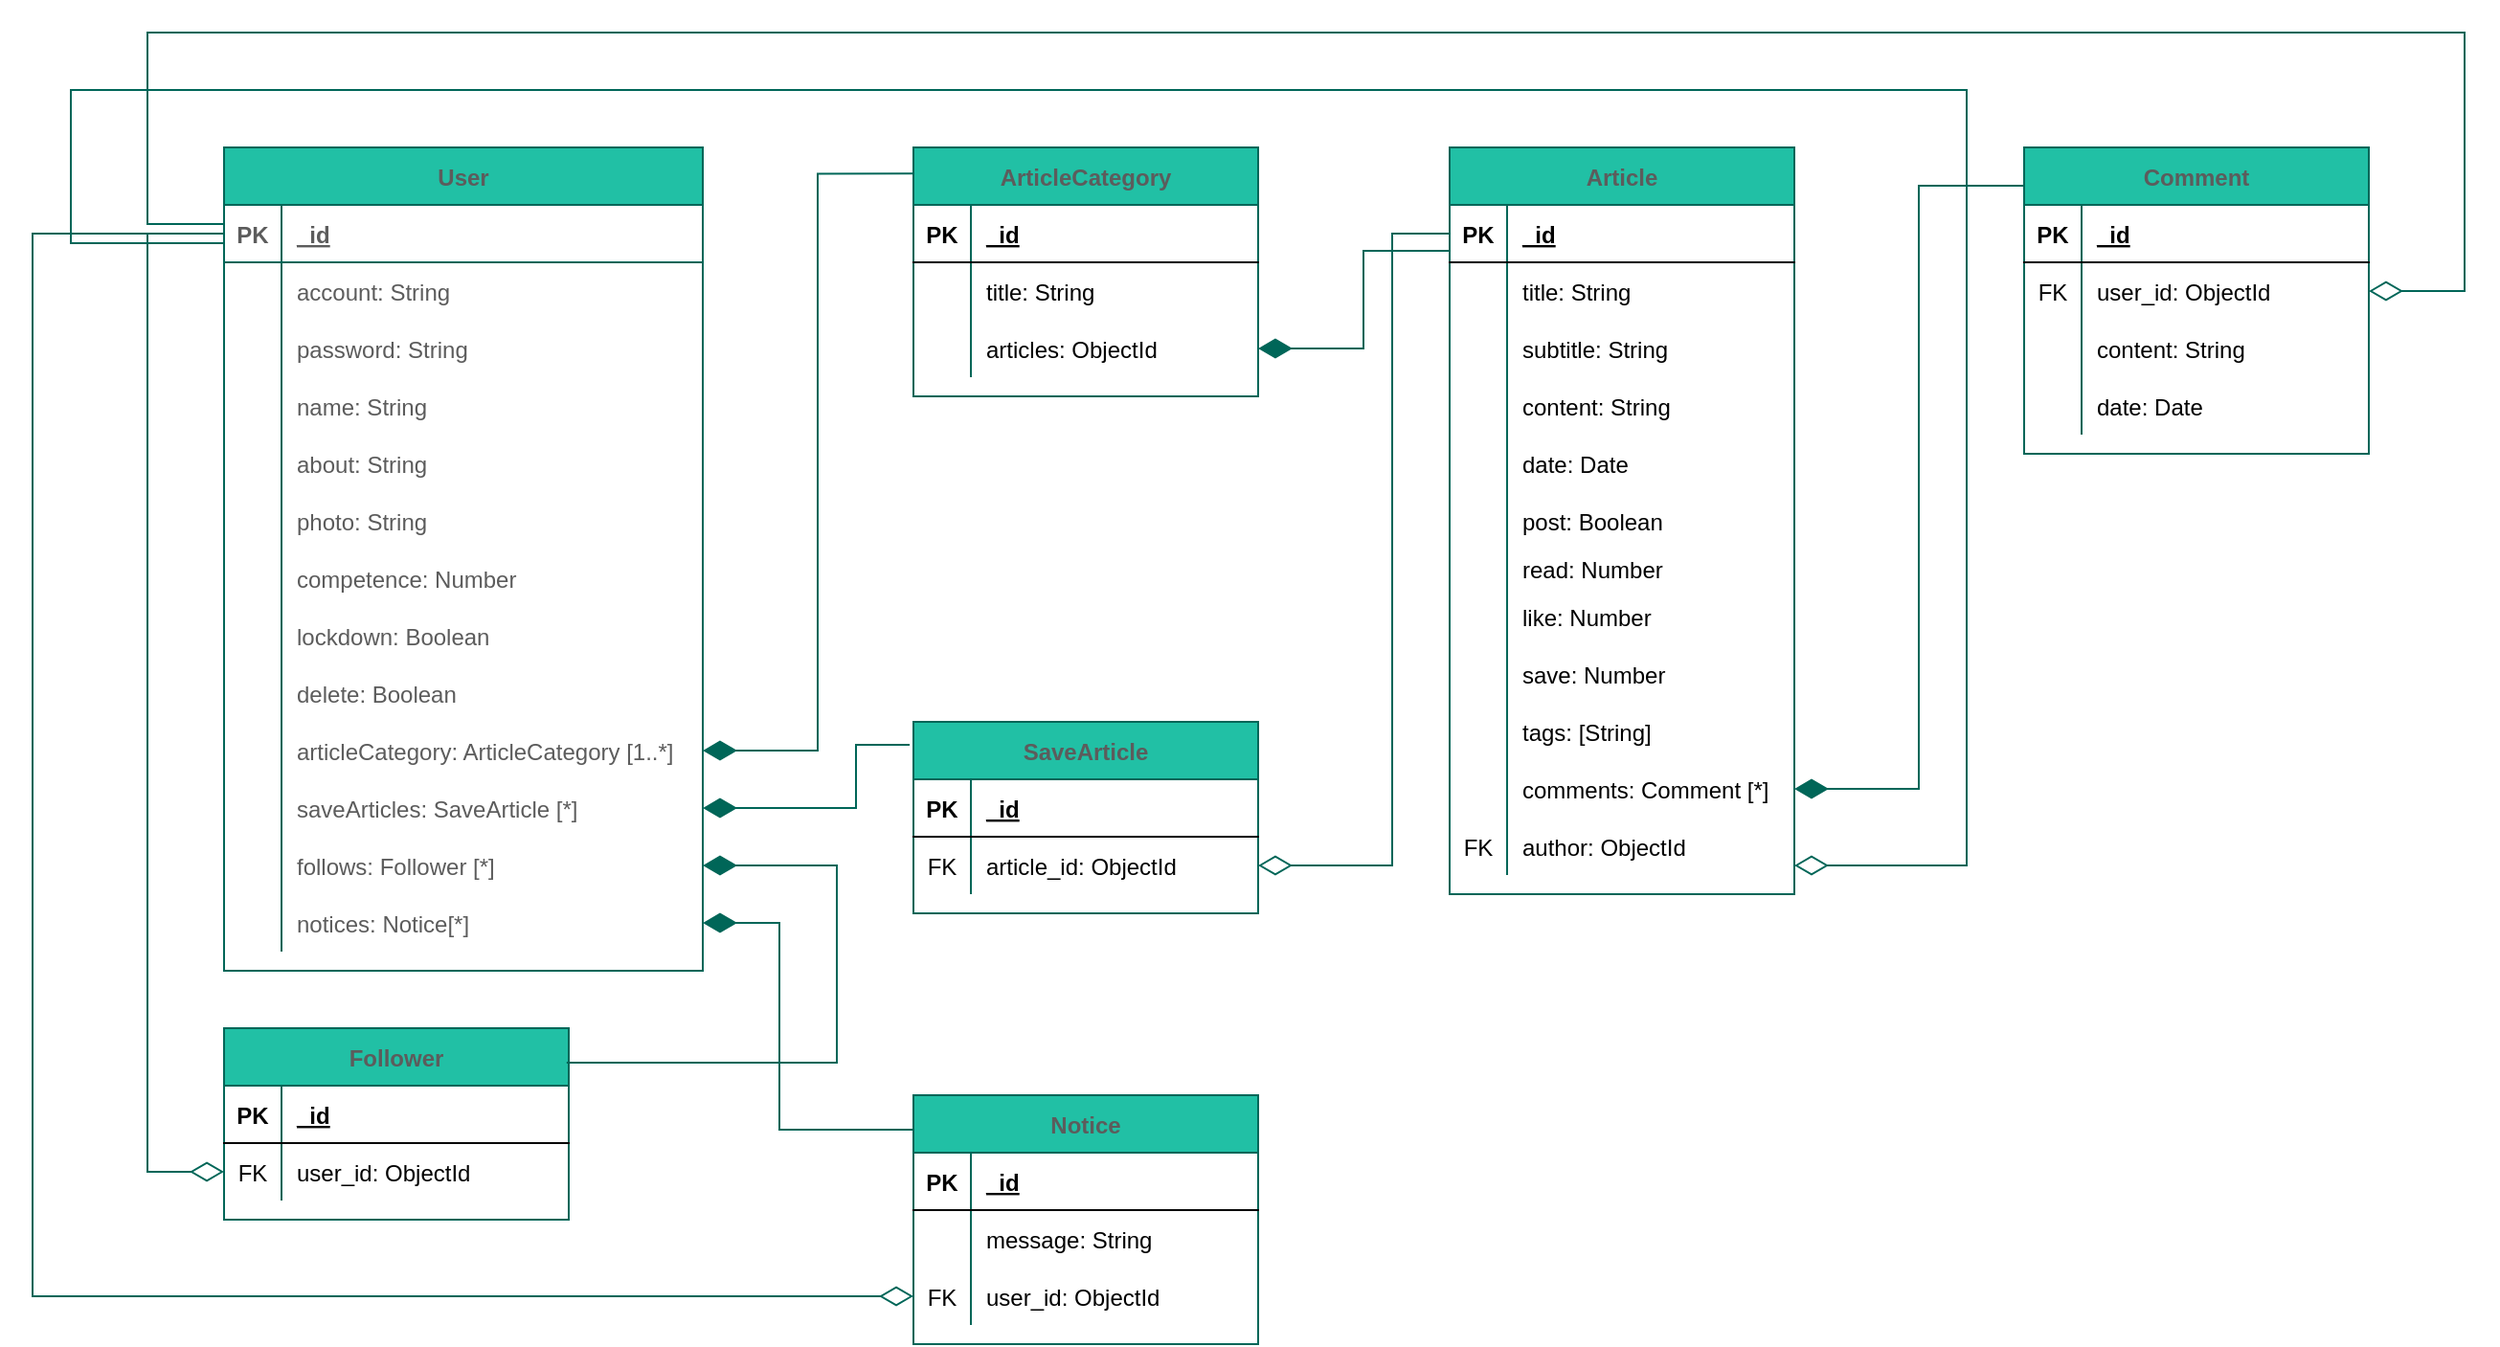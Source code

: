 <mxfile version="14.1.2" type="device"><diagram id="knw5ygxEv2jQROUeQJpQ" name="第1頁"><mxGraphModel dx="2249" dy="706" grid="1" gridSize="10" guides="1" tooltips="1" connect="1" arrows="1" fold="1" page="1" pageScale="1" pageWidth="827" pageHeight="1169" background="#ffffff" math="0" shadow="0"><root><mxCell id="0"/><mxCell id="1" parent="0"/><mxCell id="pYvd4broZuDzlJcSCpsc-1" value="User" style="shape=table;startSize=30;container=1;collapsible=1;childLayout=tableLayout;fixedRows=1;rowLines=0;fontStyle=1;align=center;resizeLast=1;fillColor=#21C0A5;strokeColor=#006658;fontColor=#5C5C5C;" vertex="1" parent="1"><mxGeometry x="-650" y="90" width="250" height="430" as="geometry"/></mxCell><mxCell id="pYvd4broZuDzlJcSCpsc-2" value="" style="shape=partialRectangle;collapsible=0;dropTarget=0;pointerEvents=0;fillColor=none;top=0;left=0;bottom=1;right=0;points=[[0,0.5],[1,0.5]];portConstraint=eastwest;strokeColor=#006658;fontColor=#5C5C5C;" vertex="1" parent="pYvd4broZuDzlJcSCpsc-1"><mxGeometry y="30" width="250" height="30" as="geometry"/></mxCell><mxCell id="pYvd4broZuDzlJcSCpsc-3" value="PK" style="shape=partialRectangle;connectable=0;fillColor=none;top=0;left=0;bottom=0;right=0;fontStyle=1;overflow=hidden;strokeColor=#006658;fontColor=#5C5C5C;" vertex="1" parent="pYvd4broZuDzlJcSCpsc-2"><mxGeometry width="30" height="30" as="geometry"/></mxCell><mxCell id="pYvd4broZuDzlJcSCpsc-4" value="_id" style="shape=partialRectangle;connectable=0;fillColor=none;top=0;left=0;bottom=0;right=0;align=left;spacingLeft=6;fontStyle=5;overflow=hidden;strokeColor=#006658;fontColor=#5C5C5C;" vertex="1" parent="pYvd4broZuDzlJcSCpsc-2"><mxGeometry x="30" width="220" height="30" as="geometry"/></mxCell><mxCell id="pYvd4broZuDzlJcSCpsc-5" value="" style="shape=partialRectangle;collapsible=0;dropTarget=0;pointerEvents=0;fillColor=none;top=0;left=0;bottom=0;right=0;points=[[0,0.5],[1,0.5]];portConstraint=eastwest;strokeColor=#006658;fontColor=#5C5C5C;" vertex="1" parent="pYvd4broZuDzlJcSCpsc-1"><mxGeometry y="60" width="250" height="30" as="geometry"/></mxCell><mxCell id="pYvd4broZuDzlJcSCpsc-6" value="" style="shape=partialRectangle;connectable=0;fillColor=none;top=0;left=0;bottom=0;right=0;editable=1;overflow=hidden;strokeColor=#006658;fontColor=#5C5C5C;" vertex="1" parent="pYvd4broZuDzlJcSCpsc-5"><mxGeometry width="30" height="30" as="geometry"/></mxCell><mxCell id="pYvd4broZuDzlJcSCpsc-7" value="account: String" style="shape=partialRectangle;connectable=0;fillColor=none;top=0;left=0;bottom=0;right=0;align=left;spacingLeft=6;overflow=hidden;strokeColor=#006658;fontColor=#5C5C5C;" vertex="1" parent="pYvd4broZuDzlJcSCpsc-5"><mxGeometry x="30" width="220" height="30" as="geometry"/></mxCell><mxCell id="pYvd4broZuDzlJcSCpsc-8" value="" style="shape=partialRectangle;collapsible=0;dropTarget=0;pointerEvents=0;fillColor=none;top=0;left=0;bottom=0;right=0;points=[[0,0.5],[1,0.5]];portConstraint=eastwest;strokeColor=#006658;fontColor=#5C5C5C;" vertex="1" parent="pYvd4broZuDzlJcSCpsc-1"><mxGeometry y="90" width="250" height="30" as="geometry"/></mxCell><mxCell id="pYvd4broZuDzlJcSCpsc-9" value="" style="shape=partialRectangle;connectable=0;fillColor=none;top=0;left=0;bottom=0;right=0;editable=1;overflow=hidden;strokeColor=#006658;fontColor=#5C5C5C;" vertex="1" parent="pYvd4broZuDzlJcSCpsc-8"><mxGeometry width="30" height="30" as="geometry"/></mxCell><mxCell id="pYvd4broZuDzlJcSCpsc-10" value="password: String" style="shape=partialRectangle;connectable=0;fillColor=none;top=0;left=0;bottom=0;right=0;align=left;spacingLeft=6;overflow=hidden;strokeColor=#006658;fontColor=#5C5C5C;" vertex="1" parent="pYvd4broZuDzlJcSCpsc-8"><mxGeometry x="30" width="220" height="30" as="geometry"/></mxCell><mxCell id="pYvd4broZuDzlJcSCpsc-11" value="" style="shape=partialRectangle;collapsible=0;dropTarget=0;pointerEvents=0;fillColor=none;top=0;left=0;bottom=0;right=0;points=[[0,0.5],[1,0.5]];portConstraint=eastwest;strokeColor=#006658;fontColor=#5C5C5C;" vertex="1" parent="pYvd4broZuDzlJcSCpsc-1"><mxGeometry y="120" width="250" height="30" as="geometry"/></mxCell><mxCell id="pYvd4broZuDzlJcSCpsc-12" value="" style="shape=partialRectangle;connectable=0;fillColor=none;top=0;left=0;bottom=0;right=0;editable=1;overflow=hidden;strokeColor=#006658;fontColor=#5C5C5C;" vertex="1" parent="pYvd4broZuDzlJcSCpsc-11"><mxGeometry width="30" height="30" as="geometry"/></mxCell><mxCell id="pYvd4broZuDzlJcSCpsc-13" value="name: String" style="shape=partialRectangle;connectable=0;fillColor=none;top=0;left=0;bottom=0;right=0;align=left;spacingLeft=6;overflow=hidden;strokeColor=#006658;fontColor=#5C5C5C;" vertex="1" parent="pYvd4broZuDzlJcSCpsc-11"><mxGeometry x="30" width="220" height="30" as="geometry"/></mxCell><mxCell id="pYvd4broZuDzlJcSCpsc-17" style="shape=partialRectangle;collapsible=0;dropTarget=0;pointerEvents=0;fillColor=none;top=0;left=0;bottom=0;right=0;points=[[0,0.5],[1,0.5]];portConstraint=eastwest;strokeColor=#006658;fontColor=#5C5C5C;" vertex="1" parent="pYvd4broZuDzlJcSCpsc-1"><mxGeometry y="150" width="250" height="30" as="geometry"/></mxCell><mxCell id="pYvd4broZuDzlJcSCpsc-18" style="shape=partialRectangle;connectable=0;fillColor=none;top=0;left=0;bottom=0;right=0;editable=1;overflow=hidden;strokeColor=#006658;fontColor=#5C5C5C;" vertex="1" parent="pYvd4broZuDzlJcSCpsc-17"><mxGeometry width="30" height="30" as="geometry"/></mxCell><mxCell id="pYvd4broZuDzlJcSCpsc-19" value="about: String" style="shape=partialRectangle;connectable=0;fillColor=none;top=0;left=0;bottom=0;right=0;align=left;spacingLeft=6;overflow=hidden;strokeColor=#006658;fontColor=#5C5C5C;" vertex="1" parent="pYvd4broZuDzlJcSCpsc-17"><mxGeometry x="30" width="220" height="30" as="geometry"/></mxCell><mxCell id="pYvd4broZuDzlJcSCpsc-14" style="shape=partialRectangle;collapsible=0;dropTarget=0;pointerEvents=0;fillColor=none;top=0;left=0;bottom=0;right=0;points=[[0,0.5],[1,0.5]];portConstraint=eastwest;strokeColor=#006658;fontColor=#5C5C5C;" vertex="1" parent="pYvd4broZuDzlJcSCpsc-1"><mxGeometry y="180" width="250" height="30" as="geometry"/></mxCell><mxCell id="pYvd4broZuDzlJcSCpsc-15" style="shape=partialRectangle;connectable=0;fillColor=none;top=0;left=0;bottom=0;right=0;editable=1;overflow=hidden;strokeColor=#006658;fontColor=#5C5C5C;" vertex="1" parent="pYvd4broZuDzlJcSCpsc-14"><mxGeometry width="30" height="30" as="geometry"/></mxCell><mxCell id="pYvd4broZuDzlJcSCpsc-16" value="photo: String" style="shape=partialRectangle;connectable=0;fillColor=none;top=0;left=0;bottom=0;right=0;align=left;spacingLeft=6;overflow=hidden;strokeColor=#006658;fontColor=#5C5C5C;" vertex="1" parent="pYvd4broZuDzlJcSCpsc-14"><mxGeometry x="30" width="220" height="30" as="geometry"/></mxCell><mxCell id="pYvd4broZuDzlJcSCpsc-86" style="shape=partialRectangle;collapsible=0;dropTarget=0;pointerEvents=0;fillColor=none;top=0;left=0;bottom=0;right=0;points=[[0,0.5],[1,0.5]];portConstraint=eastwest;strokeColor=#006658;fontColor=#5C5C5C;" vertex="1" parent="pYvd4broZuDzlJcSCpsc-1"><mxGeometry y="210" width="250" height="30" as="geometry"/></mxCell><mxCell id="pYvd4broZuDzlJcSCpsc-87" style="shape=partialRectangle;connectable=0;fillColor=none;top=0;left=0;bottom=0;right=0;editable=1;overflow=hidden;strokeColor=#006658;fontColor=#5C5C5C;" vertex="1" parent="pYvd4broZuDzlJcSCpsc-86"><mxGeometry width="30" height="30" as="geometry"/></mxCell><mxCell id="pYvd4broZuDzlJcSCpsc-88" value="competence: Number" style="shape=partialRectangle;connectable=0;fillColor=none;top=0;left=0;bottom=0;right=0;align=left;spacingLeft=6;overflow=hidden;strokeColor=#006658;fontColor=#5C5C5C;" vertex="1" parent="pYvd4broZuDzlJcSCpsc-86"><mxGeometry x="30" width="220" height="30" as="geometry"/></mxCell><mxCell id="pYvd4broZuDzlJcSCpsc-83" style="shape=partialRectangle;collapsible=0;dropTarget=0;pointerEvents=0;fillColor=none;top=0;left=0;bottom=0;right=0;points=[[0,0.5],[1,0.5]];portConstraint=eastwest;strokeColor=#006658;fontColor=#5C5C5C;" vertex="1" parent="pYvd4broZuDzlJcSCpsc-1"><mxGeometry y="240" width="250" height="30" as="geometry"/></mxCell><mxCell id="pYvd4broZuDzlJcSCpsc-84" style="shape=partialRectangle;connectable=0;fillColor=none;top=0;left=0;bottom=0;right=0;editable=1;overflow=hidden;strokeColor=#006658;fontColor=#5C5C5C;" vertex="1" parent="pYvd4broZuDzlJcSCpsc-83"><mxGeometry width="30" height="30" as="geometry"/></mxCell><mxCell id="pYvd4broZuDzlJcSCpsc-85" value="lockdown: Boolean" style="shape=partialRectangle;connectable=0;fillColor=none;top=0;left=0;bottom=0;right=0;align=left;spacingLeft=6;overflow=hidden;strokeColor=#006658;fontColor=#5C5C5C;" vertex="1" parent="pYvd4broZuDzlJcSCpsc-83"><mxGeometry x="30" width="220" height="30" as="geometry"/></mxCell><mxCell id="pYvd4broZuDzlJcSCpsc-89" style="shape=partialRectangle;collapsible=0;dropTarget=0;pointerEvents=0;fillColor=none;top=0;left=0;bottom=0;right=0;points=[[0,0.5],[1,0.5]];portConstraint=eastwest;strokeColor=#006658;fontColor=#5C5C5C;" vertex="1" parent="pYvd4broZuDzlJcSCpsc-1"><mxGeometry y="270" width="250" height="30" as="geometry"/></mxCell><mxCell id="pYvd4broZuDzlJcSCpsc-90" style="shape=partialRectangle;connectable=0;fillColor=none;top=0;left=0;bottom=0;right=0;editable=1;overflow=hidden;strokeColor=#006658;fontColor=#5C5C5C;" vertex="1" parent="pYvd4broZuDzlJcSCpsc-89"><mxGeometry width="30" height="30" as="geometry"/></mxCell><mxCell id="pYvd4broZuDzlJcSCpsc-91" value="delete: Boolean" style="shape=partialRectangle;connectable=0;fillColor=none;top=0;left=0;bottom=0;right=0;align=left;spacingLeft=6;overflow=hidden;strokeColor=#006658;fontColor=#5C5C5C;" vertex="1" parent="pYvd4broZuDzlJcSCpsc-89"><mxGeometry x="30" width="220" height="30" as="geometry"/></mxCell><mxCell id="pYvd4broZuDzlJcSCpsc-92" style="shape=partialRectangle;collapsible=0;dropTarget=0;pointerEvents=0;fillColor=none;top=0;left=0;bottom=0;right=0;points=[[0,0.5],[1,0.5]];portConstraint=eastwest;strokeColor=#006658;fontColor=#5C5C5C;" vertex="1" parent="pYvd4broZuDzlJcSCpsc-1"><mxGeometry y="300" width="250" height="30" as="geometry"/></mxCell><mxCell id="pYvd4broZuDzlJcSCpsc-93" style="shape=partialRectangle;connectable=0;fillColor=none;top=0;left=0;bottom=0;right=0;editable=1;overflow=hidden;strokeColor=#006658;fontColor=#5C5C5C;" vertex="1" parent="pYvd4broZuDzlJcSCpsc-92"><mxGeometry width="30" height="30" as="geometry"/></mxCell><mxCell id="pYvd4broZuDzlJcSCpsc-94" value="articleCategory: ArticleCategory [1..*]" style="shape=partialRectangle;connectable=0;fillColor=none;top=0;left=0;bottom=0;right=0;align=left;spacingLeft=6;overflow=hidden;strokeColor=#006658;fontColor=#5C5C5C;" vertex="1" parent="pYvd4broZuDzlJcSCpsc-92"><mxGeometry x="30" width="220" height="30" as="geometry"/></mxCell><mxCell id="pYvd4broZuDzlJcSCpsc-115" style="shape=partialRectangle;collapsible=0;dropTarget=0;pointerEvents=0;fillColor=none;top=0;left=0;bottom=0;right=0;points=[[0,0.5],[1,0.5]];portConstraint=eastwest;strokeColor=#006658;fontColor=#5C5C5C;" vertex="1" parent="pYvd4broZuDzlJcSCpsc-1"><mxGeometry y="330" width="250" height="30" as="geometry"/></mxCell><mxCell id="pYvd4broZuDzlJcSCpsc-116" style="shape=partialRectangle;connectable=0;fillColor=none;top=0;left=0;bottom=0;right=0;editable=1;overflow=hidden;strokeColor=#006658;fontColor=#5C5C5C;" vertex="1" parent="pYvd4broZuDzlJcSCpsc-115"><mxGeometry width="30" height="30" as="geometry"/></mxCell><mxCell id="pYvd4broZuDzlJcSCpsc-117" value="saveArticles: SaveArticle [*] " style="shape=partialRectangle;connectable=0;fillColor=none;top=0;left=0;bottom=0;right=0;align=left;spacingLeft=6;overflow=hidden;strokeColor=#006658;fontColor=#5C5C5C;" vertex="1" parent="pYvd4broZuDzlJcSCpsc-115"><mxGeometry x="30" width="220" height="30" as="geometry"/></mxCell><mxCell id="pYvd4broZuDzlJcSCpsc-131" style="shape=partialRectangle;collapsible=0;dropTarget=0;pointerEvents=0;fillColor=none;top=0;left=0;bottom=0;right=0;points=[[0,0.5],[1,0.5]];portConstraint=eastwest;strokeColor=#006658;fontColor=#5C5C5C;" vertex="1" parent="pYvd4broZuDzlJcSCpsc-1"><mxGeometry y="360" width="250" height="30" as="geometry"/></mxCell><mxCell id="pYvd4broZuDzlJcSCpsc-132" style="shape=partialRectangle;connectable=0;fillColor=none;top=0;left=0;bottom=0;right=0;editable=1;overflow=hidden;strokeColor=#006658;fontColor=#5C5C5C;" vertex="1" parent="pYvd4broZuDzlJcSCpsc-131"><mxGeometry width="30" height="30" as="geometry"/></mxCell><mxCell id="pYvd4broZuDzlJcSCpsc-133" value="follows: Follower [*]" style="shape=partialRectangle;connectable=0;fillColor=none;top=0;left=0;bottom=0;right=0;align=left;spacingLeft=6;overflow=hidden;strokeColor=#006658;fontColor=#5C5C5C;" vertex="1" parent="pYvd4broZuDzlJcSCpsc-131"><mxGeometry x="30" width="220" height="30" as="geometry"/></mxCell><mxCell id="pYvd4broZuDzlJcSCpsc-173" style="shape=partialRectangle;collapsible=0;dropTarget=0;pointerEvents=0;fillColor=none;top=0;left=0;bottom=0;right=0;points=[[0,0.5],[1,0.5]];portConstraint=eastwest;strokeColor=#006658;fontColor=#5C5C5C;" vertex="1" parent="pYvd4broZuDzlJcSCpsc-1"><mxGeometry y="390" width="250" height="30" as="geometry"/></mxCell><mxCell id="pYvd4broZuDzlJcSCpsc-174" style="shape=partialRectangle;connectable=0;fillColor=none;top=0;left=0;bottom=0;right=0;editable=1;overflow=hidden;strokeColor=#006658;fontColor=#5C5C5C;" vertex="1" parent="pYvd4broZuDzlJcSCpsc-173"><mxGeometry width="30" height="30" as="geometry"/></mxCell><mxCell id="pYvd4broZuDzlJcSCpsc-175" value="notices: Notice[*]" style="shape=partialRectangle;connectable=0;fillColor=none;top=0;left=0;bottom=0;right=0;align=left;spacingLeft=6;overflow=hidden;strokeColor=#006658;fontColor=#5C5C5C;" vertex="1" parent="pYvd4broZuDzlJcSCpsc-173"><mxGeometry x="30" width="220" height="30" as="geometry"/></mxCell><mxCell id="pYvd4broZuDzlJcSCpsc-20" value="Article" style="shape=table;startSize=30;container=1;collapsible=1;childLayout=tableLayout;fixedRows=1;rowLines=0;fontStyle=1;align=center;resizeLast=1;rounded=0;sketch=0;strokeColor=#006658;fillColor=#21C0A5;fontColor=#5C5C5C;" vertex="1" parent="1"><mxGeometry x="-10" y="90" width="180" height="390" as="geometry"/></mxCell><mxCell id="pYvd4broZuDzlJcSCpsc-21" value="" style="shape=partialRectangle;collapsible=0;dropTarget=0;pointerEvents=0;fillColor=none;top=0;left=0;bottom=1;right=0;points=[[0,0.5],[1,0.5]];portConstraint=eastwest;" vertex="1" parent="pYvd4broZuDzlJcSCpsc-20"><mxGeometry y="30" width="180" height="30" as="geometry"/></mxCell><mxCell id="pYvd4broZuDzlJcSCpsc-22" value="PK" style="shape=partialRectangle;connectable=0;fillColor=none;top=0;left=0;bottom=0;right=0;fontStyle=1;overflow=hidden;" vertex="1" parent="pYvd4broZuDzlJcSCpsc-21"><mxGeometry width="30" height="30" as="geometry"/></mxCell><mxCell id="pYvd4broZuDzlJcSCpsc-23" value="_id" style="shape=partialRectangle;connectable=0;fillColor=none;top=0;left=0;bottom=0;right=0;align=left;spacingLeft=6;fontStyle=5;overflow=hidden;" vertex="1" parent="pYvd4broZuDzlJcSCpsc-21"><mxGeometry x="30" width="150" height="30" as="geometry"/></mxCell><mxCell id="pYvd4broZuDzlJcSCpsc-24" value="" style="shape=partialRectangle;collapsible=0;dropTarget=0;pointerEvents=0;fillColor=none;top=0;left=0;bottom=0;right=0;points=[[0,0.5],[1,0.5]];portConstraint=eastwest;" vertex="1" parent="pYvd4broZuDzlJcSCpsc-20"><mxGeometry y="60" width="180" height="30" as="geometry"/></mxCell><mxCell id="pYvd4broZuDzlJcSCpsc-25" value="" style="shape=partialRectangle;connectable=0;fillColor=none;top=0;left=0;bottom=0;right=0;editable=1;overflow=hidden;" vertex="1" parent="pYvd4broZuDzlJcSCpsc-24"><mxGeometry width="30" height="30" as="geometry"/></mxCell><mxCell id="pYvd4broZuDzlJcSCpsc-26" value="title: String" style="shape=partialRectangle;connectable=0;fillColor=none;top=0;left=0;bottom=0;right=0;align=left;spacingLeft=6;overflow=hidden;" vertex="1" parent="pYvd4broZuDzlJcSCpsc-24"><mxGeometry x="30" width="150" height="30" as="geometry"/></mxCell><mxCell id="pYvd4broZuDzlJcSCpsc-27" value="" style="shape=partialRectangle;collapsible=0;dropTarget=0;pointerEvents=0;fillColor=none;top=0;left=0;bottom=0;right=0;points=[[0,0.5],[1,0.5]];portConstraint=eastwest;" vertex="1" parent="pYvd4broZuDzlJcSCpsc-20"><mxGeometry y="90" width="180" height="30" as="geometry"/></mxCell><mxCell id="pYvd4broZuDzlJcSCpsc-28" value="" style="shape=partialRectangle;connectable=0;fillColor=none;top=0;left=0;bottom=0;right=0;editable=1;overflow=hidden;" vertex="1" parent="pYvd4broZuDzlJcSCpsc-27"><mxGeometry width="30" height="30" as="geometry"/></mxCell><mxCell id="pYvd4broZuDzlJcSCpsc-29" value="subtitle: String" style="shape=partialRectangle;connectable=0;fillColor=none;top=0;left=0;bottom=0;right=0;align=left;spacingLeft=6;overflow=hidden;" vertex="1" parent="pYvd4broZuDzlJcSCpsc-27"><mxGeometry x="30" width="150" height="30" as="geometry"/></mxCell><mxCell id="pYvd4broZuDzlJcSCpsc-45" style="shape=partialRectangle;collapsible=0;dropTarget=0;pointerEvents=0;fillColor=none;top=0;left=0;bottom=0;right=0;points=[[0,0.5],[1,0.5]];portConstraint=eastwest;" vertex="1" parent="pYvd4broZuDzlJcSCpsc-20"><mxGeometry y="120" width="180" height="30" as="geometry"/></mxCell><mxCell id="pYvd4broZuDzlJcSCpsc-46" style="shape=partialRectangle;connectable=0;fillColor=none;top=0;left=0;bottom=0;right=0;editable=1;overflow=hidden;" vertex="1" parent="pYvd4broZuDzlJcSCpsc-45"><mxGeometry width="30" height="30" as="geometry"/></mxCell><mxCell id="pYvd4broZuDzlJcSCpsc-47" value="content: String" style="shape=partialRectangle;connectable=0;fillColor=none;top=0;left=0;bottom=0;right=0;align=left;spacingLeft=6;overflow=hidden;" vertex="1" parent="pYvd4broZuDzlJcSCpsc-45"><mxGeometry x="30" width="150" height="30" as="geometry"/></mxCell><mxCell id="pYvd4broZuDzlJcSCpsc-30" value="" style="shape=partialRectangle;collapsible=0;dropTarget=0;pointerEvents=0;fillColor=none;top=0;left=0;bottom=0;right=0;points=[[0,0.5],[1,0.5]];portConstraint=eastwest;" vertex="1" parent="pYvd4broZuDzlJcSCpsc-20"><mxGeometry y="150" width="180" height="30" as="geometry"/></mxCell><mxCell id="pYvd4broZuDzlJcSCpsc-31" value="" style="shape=partialRectangle;connectable=0;fillColor=none;top=0;left=0;bottom=0;right=0;editable=1;overflow=hidden;" vertex="1" parent="pYvd4broZuDzlJcSCpsc-30"><mxGeometry width="30" height="30" as="geometry"/></mxCell><mxCell id="pYvd4broZuDzlJcSCpsc-32" value="date: Date" style="shape=partialRectangle;connectable=0;fillColor=none;top=0;left=0;bottom=0;right=0;align=left;spacingLeft=6;overflow=hidden;" vertex="1" parent="pYvd4broZuDzlJcSCpsc-30"><mxGeometry x="30" width="150" height="30" as="geometry"/></mxCell><mxCell id="pYvd4broZuDzlJcSCpsc-62" style="shape=partialRectangle;collapsible=0;dropTarget=0;pointerEvents=0;fillColor=none;top=0;left=0;bottom=0;right=0;points=[[0,0.5],[1,0.5]];portConstraint=eastwest;" vertex="1" parent="pYvd4broZuDzlJcSCpsc-20"><mxGeometry y="180" width="180" height="30" as="geometry"/></mxCell><mxCell id="pYvd4broZuDzlJcSCpsc-63" style="shape=partialRectangle;connectable=0;fillColor=none;top=0;left=0;bottom=0;right=0;editable=1;overflow=hidden;" vertex="1" parent="pYvd4broZuDzlJcSCpsc-62"><mxGeometry width="30" height="30" as="geometry"/></mxCell><mxCell id="pYvd4broZuDzlJcSCpsc-64" value="post: Boolean" style="shape=partialRectangle;connectable=0;fillColor=none;top=0;left=0;bottom=0;right=0;align=left;spacingLeft=6;overflow=hidden;" vertex="1" parent="pYvd4broZuDzlJcSCpsc-62"><mxGeometry x="30" width="150" height="30" as="geometry"/></mxCell><mxCell id="pYvd4broZuDzlJcSCpsc-167" style="shape=partialRectangle;collapsible=0;dropTarget=0;pointerEvents=0;fillColor=none;top=0;left=0;bottom=0;right=0;points=[[0,0.5],[1,0.5]];portConstraint=eastwest;" vertex="1" parent="pYvd4broZuDzlJcSCpsc-20"><mxGeometry y="210" width="180" height="20" as="geometry"/></mxCell><mxCell id="pYvd4broZuDzlJcSCpsc-168" style="shape=partialRectangle;connectable=0;fillColor=none;top=0;left=0;bottom=0;right=0;editable=1;overflow=hidden;" vertex="1" parent="pYvd4broZuDzlJcSCpsc-167"><mxGeometry width="30" height="20" as="geometry"/></mxCell><mxCell id="pYvd4broZuDzlJcSCpsc-169" value="read: Number" style="shape=partialRectangle;connectable=0;fillColor=none;top=0;left=0;bottom=0;right=0;align=left;spacingLeft=6;overflow=hidden;" vertex="1" parent="pYvd4broZuDzlJcSCpsc-167"><mxGeometry x="30" width="150" height="20" as="geometry"/></mxCell><mxCell id="pYvd4broZuDzlJcSCpsc-36" style="shape=partialRectangle;collapsible=0;dropTarget=0;pointerEvents=0;fillColor=none;top=0;left=0;bottom=0;right=0;points=[[0,0.5],[1,0.5]];portConstraint=eastwest;" vertex="1" parent="pYvd4broZuDzlJcSCpsc-20"><mxGeometry y="230" width="180" height="30" as="geometry"/></mxCell><mxCell id="pYvd4broZuDzlJcSCpsc-37" style="shape=partialRectangle;connectable=0;fillColor=none;top=0;left=0;bottom=0;right=0;editable=1;overflow=hidden;" vertex="1" parent="pYvd4broZuDzlJcSCpsc-36"><mxGeometry width="30" height="30" as="geometry"/></mxCell><mxCell id="pYvd4broZuDzlJcSCpsc-38" value="like: Number" style="shape=partialRectangle;connectable=0;fillColor=none;top=0;left=0;bottom=0;right=0;align=left;spacingLeft=6;overflow=hidden;" vertex="1" parent="pYvd4broZuDzlJcSCpsc-36"><mxGeometry x="30" width="150" height="30" as="geometry"/></mxCell><mxCell id="pYvd4broZuDzlJcSCpsc-39" style="shape=partialRectangle;collapsible=0;dropTarget=0;pointerEvents=0;fillColor=none;top=0;left=0;bottom=0;right=0;points=[[0,0.5],[1,0.5]];portConstraint=eastwest;" vertex="1" parent="pYvd4broZuDzlJcSCpsc-20"><mxGeometry y="260" width="180" height="30" as="geometry"/></mxCell><mxCell id="pYvd4broZuDzlJcSCpsc-40" style="shape=partialRectangle;connectable=0;fillColor=none;top=0;left=0;bottom=0;right=0;editable=1;overflow=hidden;" vertex="1" parent="pYvd4broZuDzlJcSCpsc-39"><mxGeometry width="30" height="30" as="geometry"/></mxCell><mxCell id="pYvd4broZuDzlJcSCpsc-41" value="save: Number" style="shape=partialRectangle;connectable=0;fillColor=none;top=0;left=0;bottom=0;right=0;align=left;spacingLeft=6;overflow=hidden;" vertex="1" parent="pYvd4broZuDzlJcSCpsc-39"><mxGeometry x="30" width="150" height="30" as="geometry"/></mxCell><mxCell id="pYvd4broZuDzlJcSCpsc-151" style="shape=partialRectangle;collapsible=0;dropTarget=0;pointerEvents=0;fillColor=none;top=0;left=0;bottom=0;right=0;points=[[0,0.5],[1,0.5]];portConstraint=eastwest;" vertex="1" parent="pYvd4broZuDzlJcSCpsc-20"><mxGeometry y="290" width="180" height="30" as="geometry"/></mxCell><mxCell id="pYvd4broZuDzlJcSCpsc-152" style="shape=partialRectangle;connectable=0;fillColor=none;top=0;left=0;bottom=0;right=0;editable=1;overflow=hidden;" vertex="1" parent="pYvd4broZuDzlJcSCpsc-151"><mxGeometry width="30" height="30" as="geometry"/></mxCell><mxCell id="pYvd4broZuDzlJcSCpsc-153" value="tags: [String]" style="shape=partialRectangle;connectable=0;fillColor=none;top=0;left=0;bottom=0;right=0;align=left;spacingLeft=6;overflow=hidden;" vertex="1" parent="pYvd4broZuDzlJcSCpsc-151"><mxGeometry x="30" width="150" height="30" as="geometry"/></mxCell><mxCell id="pYvd4broZuDzlJcSCpsc-42" style="shape=partialRectangle;collapsible=0;dropTarget=0;pointerEvents=0;fillColor=none;top=0;left=0;bottom=0;right=0;points=[[0,0.5],[1,0.5]];portConstraint=eastwest;" vertex="1" parent="pYvd4broZuDzlJcSCpsc-20"><mxGeometry y="320" width="180" height="30" as="geometry"/></mxCell><mxCell id="pYvd4broZuDzlJcSCpsc-43" style="shape=partialRectangle;connectable=0;fillColor=none;top=0;left=0;bottom=0;right=0;editable=1;overflow=hidden;" vertex="1" parent="pYvd4broZuDzlJcSCpsc-42"><mxGeometry width="30" height="30" as="geometry"/></mxCell><mxCell id="pYvd4broZuDzlJcSCpsc-44" value="comments: Comment [*]" style="shape=partialRectangle;connectable=0;fillColor=none;top=0;left=0;bottom=0;right=0;align=left;spacingLeft=6;overflow=hidden;" vertex="1" parent="pYvd4broZuDzlJcSCpsc-42"><mxGeometry x="30" width="150" height="30" as="geometry"/></mxCell><mxCell id="pYvd4broZuDzlJcSCpsc-191" style="shape=partialRectangle;collapsible=0;dropTarget=0;pointerEvents=0;fillColor=none;top=0;left=0;bottom=0;right=0;points=[[0,0.5],[1,0.5]];portConstraint=eastwest;" vertex="1" parent="pYvd4broZuDzlJcSCpsc-20"><mxGeometry y="350" width="180" height="30" as="geometry"/></mxCell><mxCell id="pYvd4broZuDzlJcSCpsc-192" value="FK" style="shape=partialRectangle;connectable=0;fillColor=none;top=0;left=0;bottom=0;right=0;editable=1;overflow=hidden;" vertex="1" parent="pYvd4broZuDzlJcSCpsc-191"><mxGeometry width="30" height="30" as="geometry"/></mxCell><mxCell id="pYvd4broZuDzlJcSCpsc-193" value="author: ObjectId" style="shape=partialRectangle;connectable=0;fillColor=none;top=0;left=0;bottom=0;right=0;align=left;spacingLeft=6;overflow=hidden;" vertex="1" parent="pYvd4broZuDzlJcSCpsc-191"><mxGeometry x="30" width="150" height="30" as="geometry"/></mxCell><mxCell id="pYvd4broZuDzlJcSCpsc-49" value="Comment" style="shape=table;startSize=30;container=1;collapsible=1;childLayout=tableLayout;fixedRows=1;rowLines=0;fontStyle=1;align=center;resizeLast=1;rounded=0;sketch=0;strokeColor=#006658;fillColor=#21C0A5;fontColor=#5C5C5C;" vertex="1" parent="1"><mxGeometry x="290" y="90" width="180" height="160" as="geometry"/></mxCell><mxCell id="pYvd4broZuDzlJcSCpsc-50" value="" style="shape=partialRectangle;collapsible=0;dropTarget=0;pointerEvents=0;fillColor=none;top=0;left=0;bottom=1;right=0;points=[[0,0.5],[1,0.5]];portConstraint=eastwest;" vertex="1" parent="pYvd4broZuDzlJcSCpsc-49"><mxGeometry y="30" width="180" height="30" as="geometry"/></mxCell><mxCell id="pYvd4broZuDzlJcSCpsc-51" value="PK" style="shape=partialRectangle;connectable=0;fillColor=none;top=0;left=0;bottom=0;right=0;fontStyle=1;overflow=hidden;" vertex="1" parent="pYvd4broZuDzlJcSCpsc-50"><mxGeometry width="30" height="30" as="geometry"/></mxCell><mxCell id="pYvd4broZuDzlJcSCpsc-52" value="_id" style="shape=partialRectangle;connectable=0;fillColor=none;top=0;left=0;bottom=0;right=0;align=left;spacingLeft=6;fontStyle=5;overflow=hidden;" vertex="1" parent="pYvd4broZuDzlJcSCpsc-50"><mxGeometry x="30" width="150" height="30" as="geometry"/></mxCell><mxCell id="pYvd4broZuDzlJcSCpsc-53" value="" style="shape=partialRectangle;collapsible=0;dropTarget=0;pointerEvents=0;fillColor=none;top=0;left=0;bottom=0;right=0;points=[[0,0.5],[1,0.5]];portConstraint=eastwest;" vertex="1" parent="pYvd4broZuDzlJcSCpsc-49"><mxGeometry y="60" width="180" height="30" as="geometry"/></mxCell><mxCell id="pYvd4broZuDzlJcSCpsc-54" value="FK" style="shape=partialRectangle;connectable=0;fillColor=none;top=0;left=0;bottom=0;right=0;editable=1;overflow=hidden;" vertex="1" parent="pYvd4broZuDzlJcSCpsc-53"><mxGeometry width="30" height="30" as="geometry"/></mxCell><mxCell id="pYvd4broZuDzlJcSCpsc-55" value="user_id: ObjectId" style="shape=partialRectangle;connectable=0;fillColor=none;top=0;left=0;bottom=0;right=0;align=left;spacingLeft=6;overflow=hidden;" vertex="1" parent="pYvd4broZuDzlJcSCpsc-53"><mxGeometry x="30" width="150" height="30" as="geometry"/></mxCell><mxCell id="pYvd4broZuDzlJcSCpsc-56" value="" style="shape=partialRectangle;collapsible=0;dropTarget=0;pointerEvents=0;fillColor=none;top=0;left=0;bottom=0;right=0;points=[[0,0.5],[1,0.5]];portConstraint=eastwest;" vertex="1" parent="pYvd4broZuDzlJcSCpsc-49"><mxGeometry y="90" width="180" height="30" as="geometry"/></mxCell><mxCell id="pYvd4broZuDzlJcSCpsc-57" value="" style="shape=partialRectangle;connectable=0;fillColor=none;top=0;left=0;bottom=0;right=0;editable=1;overflow=hidden;" vertex="1" parent="pYvd4broZuDzlJcSCpsc-56"><mxGeometry width="30" height="30" as="geometry"/></mxCell><mxCell id="pYvd4broZuDzlJcSCpsc-58" value="content: String" style="shape=partialRectangle;connectable=0;fillColor=none;top=0;left=0;bottom=0;right=0;align=left;spacingLeft=6;overflow=hidden;" vertex="1" parent="pYvd4broZuDzlJcSCpsc-56"><mxGeometry x="30" width="150" height="30" as="geometry"/></mxCell><mxCell id="pYvd4broZuDzlJcSCpsc-66" style="shape=partialRectangle;collapsible=0;dropTarget=0;pointerEvents=0;fillColor=none;top=0;left=0;bottom=0;right=0;points=[[0,0.5],[1,0.5]];portConstraint=eastwest;" vertex="1" parent="pYvd4broZuDzlJcSCpsc-49"><mxGeometry y="120" width="180" height="30" as="geometry"/></mxCell><mxCell id="pYvd4broZuDzlJcSCpsc-67" style="shape=partialRectangle;connectable=0;fillColor=none;top=0;left=0;bottom=0;right=0;editable=1;overflow=hidden;" vertex="1" parent="pYvd4broZuDzlJcSCpsc-66"><mxGeometry width="30" height="30" as="geometry"/></mxCell><mxCell id="pYvd4broZuDzlJcSCpsc-68" value="date: Date" style="shape=partialRectangle;connectable=0;fillColor=none;top=0;left=0;bottom=0;right=0;align=left;spacingLeft=6;overflow=hidden;" vertex="1" parent="pYvd4broZuDzlJcSCpsc-66"><mxGeometry x="30" width="150" height="30" as="geometry"/></mxCell><mxCell id="pYvd4broZuDzlJcSCpsc-95" value="ArticleCategory" style="shape=table;startSize=30;container=1;collapsible=1;childLayout=tableLayout;fixedRows=1;rowLines=0;fontStyle=1;align=center;resizeLast=1;rounded=0;sketch=0;strokeColor=#006658;fillColor=#21C0A5;fontColor=#5C5C5C;" vertex="1" parent="1"><mxGeometry x="-290" y="90" width="180" height="130" as="geometry"/></mxCell><mxCell id="pYvd4broZuDzlJcSCpsc-96" value="" style="shape=partialRectangle;collapsible=0;dropTarget=0;pointerEvents=0;fillColor=none;top=0;left=0;bottom=1;right=0;points=[[0,0.5],[1,0.5]];portConstraint=eastwest;" vertex="1" parent="pYvd4broZuDzlJcSCpsc-95"><mxGeometry y="30" width="180" height="30" as="geometry"/></mxCell><mxCell id="pYvd4broZuDzlJcSCpsc-97" value="PK" style="shape=partialRectangle;connectable=0;fillColor=none;top=0;left=0;bottom=0;right=0;fontStyle=1;overflow=hidden;" vertex="1" parent="pYvd4broZuDzlJcSCpsc-96"><mxGeometry width="30" height="30" as="geometry"/></mxCell><mxCell id="pYvd4broZuDzlJcSCpsc-98" value="_id" style="shape=partialRectangle;connectable=0;fillColor=none;top=0;left=0;bottom=0;right=0;align=left;spacingLeft=6;fontStyle=5;overflow=hidden;" vertex="1" parent="pYvd4broZuDzlJcSCpsc-96"><mxGeometry x="30" width="150" height="30" as="geometry"/></mxCell><mxCell id="pYvd4broZuDzlJcSCpsc-99" value="" style="shape=partialRectangle;collapsible=0;dropTarget=0;pointerEvents=0;fillColor=none;top=0;left=0;bottom=0;right=0;points=[[0,0.5],[1,0.5]];portConstraint=eastwest;" vertex="1" parent="pYvd4broZuDzlJcSCpsc-95"><mxGeometry y="60" width="180" height="30" as="geometry"/></mxCell><mxCell id="pYvd4broZuDzlJcSCpsc-100" value="" style="shape=partialRectangle;connectable=0;fillColor=none;top=0;left=0;bottom=0;right=0;editable=1;overflow=hidden;" vertex="1" parent="pYvd4broZuDzlJcSCpsc-99"><mxGeometry width="30" height="30" as="geometry"/></mxCell><mxCell id="pYvd4broZuDzlJcSCpsc-101" value="title: String" style="shape=partialRectangle;connectable=0;fillColor=none;top=0;left=0;bottom=0;right=0;align=left;spacingLeft=6;overflow=hidden;" vertex="1" parent="pYvd4broZuDzlJcSCpsc-99"><mxGeometry x="30" width="150" height="30" as="geometry"/></mxCell><mxCell id="pYvd4broZuDzlJcSCpsc-102" value="" style="shape=partialRectangle;collapsible=0;dropTarget=0;pointerEvents=0;fillColor=none;top=0;left=0;bottom=0;right=0;points=[[0,0.5],[1,0.5]];portConstraint=eastwest;" vertex="1" parent="pYvd4broZuDzlJcSCpsc-95"><mxGeometry y="90" width="180" height="30" as="geometry"/></mxCell><mxCell id="pYvd4broZuDzlJcSCpsc-103" value="" style="shape=partialRectangle;connectable=0;fillColor=none;top=0;left=0;bottom=0;right=0;editable=1;overflow=hidden;" vertex="1" parent="pYvd4broZuDzlJcSCpsc-102"><mxGeometry width="30" height="30" as="geometry"/></mxCell><mxCell id="pYvd4broZuDzlJcSCpsc-104" value="articles: ObjectId" style="shape=partialRectangle;connectable=0;fillColor=none;top=0;left=0;bottom=0;right=0;align=left;spacingLeft=6;overflow=hidden;" vertex="1" parent="pYvd4broZuDzlJcSCpsc-102"><mxGeometry x="30" width="150" height="30" as="geometry"/></mxCell><mxCell id="pYvd4broZuDzlJcSCpsc-108" style="edgeStyle=orthogonalEdgeStyle;rounded=0;sketch=0;orthogonalLoop=1;jettySize=auto;html=1;entryX=-0.002;entryY=0.105;entryDx=0;entryDy=0;entryPerimeter=0;startArrow=diamondThin;startFill=1;startSize=15;endArrow=none;endFill=0;strokeColor=#006658;fillColor=#21C0A5;fontColor=#5C5C5C;" edge="1" parent="1" source="pYvd4broZuDzlJcSCpsc-92" target="pYvd4broZuDzlJcSCpsc-95"><mxGeometry relative="1" as="geometry"/></mxCell><mxCell id="pYvd4broZuDzlJcSCpsc-112" style="edgeStyle=orthogonalEdgeStyle;rounded=0;sketch=0;orthogonalLoop=1;jettySize=auto;html=1;startArrow=diamondThin;startFill=1;startSize=15;endArrow=none;endFill=0;strokeColor=#006658;fillColor=#21C0A5;fontColor=#5C5C5C;entryX=0;entryY=0.8;entryDx=0;entryDy=0;entryPerimeter=0;" edge="1" parent="1" source="pYvd4broZuDzlJcSCpsc-102" target="pYvd4broZuDzlJcSCpsc-21"><mxGeometry relative="1" as="geometry"><mxPoint x="-55" y="108" as="targetPoint"/></mxGeometry></mxCell><mxCell id="pYvd4broZuDzlJcSCpsc-113" style="edgeStyle=orthogonalEdgeStyle;rounded=0;sketch=0;orthogonalLoop=1;jettySize=auto;html=1;entryX=0;entryY=0.125;entryDx=0;entryDy=0;entryPerimeter=0;startArrow=diamondThin;startFill=1;startSize=15;endArrow=none;endFill=0;strokeColor=#006658;fillColor=#21C0A5;fontColor=#5C5C5C;" edge="1" parent="1" source="pYvd4broZuDzlJcSCpsc-42" target="pYvd4broZuDzlJcSCpsc-49"><mxGeometry relative="1" as="geometry"/></mxCell><mxCell id="pYvd4broZuDzlJcSCpsc-114" style="edgeStyle=orthogonalEdgeStyle;rounded=0;sketch=0;orthogonalLoop=1;jettySize=auto;html=1;entryX=0;entryY=0.5;entryDx=0;entryDy=0;startArrow=diamondThin;startFill=0;startSize=15;endArrow=none;endFill=0;strokeColor=#006658;fillColor=#21C0A5;fontColor=#5C5C5C;" edge="1" parent="1" source="pYvd4broZuDzlJcSCpsc-53" target="pYvd4broZuDzlJcSCpsc-2"><mxGeometry relative="1" as="geometry"><Array as="points"><mxPoint x="520" y="165"/><mxPoint x="520" y="30"/><mxPoint x="-690" y="30"/><mxPoint x="-690" y="130"/><mxPoint x="-650" y="130"/></Array></mxGeometry></mxCell><mxCell id="pYvd4broZuDzlJcSCpsc-118" value="SaveArticle" style="shape=table;startSize=30;container=1;collapsible=1;childLayout=tableLayout;fixedRows=1;rowLines=0;fontStyle=1;align=center;resizeLast=1;rounded=0;sketch=0;strokeColor=#006658;fillColor=#21C0A5;fontColor=#5C5C5C;" vertex="1" parent="1"><mxGeometry x="-290" y="390" width="180" height="100" as="geometry"/></mxCell><mxCell id="pYvd4broZuDzlJcSCpsc-119" value="" style="shape=partialRectangle;collapsible=0;dropTarget=0;pointerEvents=0;fillColor=none;top=0;left=0;bottom=1;right=0;points=[[0,0.5],[1,0.5]];portConstraint=eastwest;" vertex="1" parent="pYvd4broZuDzlJcSCpsc-118"><mxGeometry y="30" width="180" height="30" as="geometry"/></mxCell><mxCell id="pYvd4broZuDzlJcSCpsc-120" value="PK" style="shape=partialRectangle;connectable=0;fillColor=none;top=0;left=0;bottom=0;right=0;fontStyle=1;overflow=hidden;" vertex="1" parent="pYvd4broZuDzlJcSCpsc-119"><mxGeometry width="30" height="30" as="geometry"/></mxCell><mxCell id="pYvd4broZuDzlJcSCpsc-121" value="_id" style="shape=partialRectangle;connectable=0;fillColor=none;top=0;left=0;bottom=0;right=0;align=left;spacingLeft=6;fontStyle=5;overflow=hidden;" vertex="1" parent="pYvd4broZuDzlJcSCpsc-119"><mxGeometry x="30" width="150" height="30" as="geometry"/></mxCell><mxCell id="pYvd4broZuDzlJcSCpsc-122" value="" style="shape=partialRectangle;collapsible=0;dropTarget=0;pointerEvents=0;fillColor=none;top=0;left=0;bottom=0;right=0;points=[[0,0.5],[1,0.5]];portConstraint=eastwest;" vertex="1" parent="pYvd4broZuDzlJcSCpsc-118"><mxGeometry y="60" width="180" height="30" as="geometry"/></mxCell><mxCell id="pYvd4broZuDzlJcSCpsc-123" value="FK" style="shape=partialRectangle;connectable=0;fillColor=none;top=0;left=0;bottom=0;right=0;editable=1;overflow=hidden;" vertex="1" parent="pYvd4broZuDzlJcSCpsc-122"><mxGeometry width="30" height="30" as="geometry"/></mxCell><mxCell id="pYvd4broZuDzlJcSCpsc-124" value="article_id: ObjectId" style="shape=partialRectangle;connectable=0;fillColor=none;top=0;left=0;bottom=0;right=0;align=left;spacingLeft=6;overflow=hidden;" vertex="1" parent="pYvd4broZuDzlJcSCpsc-122"><mxGeometry x="30" width="150" height="30" as="geometry"/></mxCell><mxCell id="pYvd4broZuDzlJcSCpsc-134" style="edgeStyle=orthogonalEdgeStyle;rounded=0;sketch=0;orthogonalLoop=1;jettySize=auto;html=1;startArrow=diamondThin;startFill=1;startSize=15;endArrow=none;endFill=0;strokeColor=#006658;fillColor=#21C0A5;fontColor=#5C5C5C;" edge="1" parent="1" source="pYvd4broZuDzlJcSCpsc-115"><mxGeometry relative="1" as="geometry"><mxPoint x="-292" y="402" as="targetPoint"/><Array as="points"><mxPoint x="-320" y="435"/><mxPoint x="-320" y="402"/></Array></mxGeometry></mxCell><mxCell id="pYvd4broZuDzlJcSCpsc-135" style="edgeStyle=orthogonalEdgeStyle;rounded=0;sketch=0;orthogonalLoop=1;jettySize=auto;html=1;entryX=0;entryY=0.5;entryDx=0;entryDy=0;startArrow=diamondThin;startFill=0;startSize=15;endArrow=none;endFill=0;strokeColor=#006658;fillColor=#21C0A5;fontColor=#5C5C5C;" edge="1" parent="1" source="pYvd4broZuDzlJcSCpsc-122" target="pYvd4broZuDzlJcSCpsc-21"><mxGeometry relative="1" as="geometry"><Array as="points"><mxPoint x="-40" y="465"/><mxPoint x="-40" y="135"/></Array></mxGeometry></mxCell><mxCell id="pYvd4broZuDzlJcSCpsc-136" value="Follower" style="shape=table;startSize=30;container=1;collapsible=1;childLayout=tableLayout;fixedRows=1;rowLines=0;fontStyle=1;align=center;resizeLast=1;rounded=0;sketch=0;strokeColor=#006658;fillColor=#21C0A5;fontColor=#5C5C5C;" vertex="1" parent="1"><mxGeometry x="-650" y="550" width="180" height="100" as="geometry"/></mxCell><mxCell id="pYvd4broZuDzlJcSCpsc-137" value="" style="shape=partialRectangle;collapsible=0;dropTarget=0;pointerEvents=0;fillColor=none;top=0;left=0;bottom=1;right=0;points=[[0,0.5],[1,0.5]];portConstraint=eastwest;" vertex="1" parent="pYvd4broZuDzlJcSCpsc-136"><mxGeometry y="30" width="180" height="30" as="geometry"/></mxCell><mxCell id="pYvd4broZuDzlJcSCpsc-138" value="PK" style="shape=partialRectangle;connectable=0;fillColor=none;top=0;left=0;bottom=0;right=0;fontStyle=1;overflow=hidden;" vertex="1" parent="pYvd4broZuDzlJcSCpsc-137"><mxGeometry width="30" height="30" as="geometry"/></mxCell><mxCell id="pYvd4broZuDzlJcSCpsc-139" value="_id" style="shape=partialRectangle;connectable=0;fillColor=none;top=0;left=0;bottom=0;right=0;align=left;spacingLeft=6;fontStyle=5;overflow=hidden;" vertex="1" parent="pYvd4broZuDzlJcSCpsc-137"><mxGeometry x="30" width="150" height="30" as="geometry"/></mxCell><mxCell id="pYvd4broZuDzlJcSCpsc-140" value="" style="shape=partialRectangle;collapsible=0;dropTarget=0;pointerEvents=0;fillColor=none;top=0;left=0;bottom=0;right=0;points=[[0,0.5],[1,0.5]];portConstraint=eastwest;" vertex="1" parent="pYvd4broZuDzlJcSCpsc-136"><mxGeometry y="60" width="180" height="30" as="geometry"/></mxCell><mxCell id="pYvd4broZuDzlJcSCpsc-141" value="FK" style="shape=partialRectangle;connectable=0;fillColor=none;top=0;left=0;bottom=0;right=0;editable=1;overflow=hidden;" vertex="1" parent="pYvd4broZuDzlJcSCpsc-140"><mxGeometry width="30" height="30" as="geometry"/></mxCell><mxCell id="pYvd4broZuDzlJcSCpsc-142" value="user_id: ObjectId" style="shape=partialRectangle;connectable=0;fillColor=none;top=0;left=0;bottom=0;right=0;align=left;spacingLeft=6;overflow=hidden;" vertex="1" parent="pYvd4broZuDzlJcSCpsc-140"><mxGeometry x="30" width="150" height="30" as="geometry"/></mxCell><mxCell id="pYvd4broZuDzlJcSCpsc-149" style="edgeStyle=orthogonalEdgeStyle;rounded=0;sketch=0;orthogonalLoop=1;jettySize=auto;html=1;entryX=0.994;entryY=0.18;entryDx=0;entryDy=0;entryPerimeter=0;startArrow=diamondThin;startFill=1;startSize=15;endArrow=none;endFill=0;strokeColor=#006658;fillColor=#21C0A5;fontColor=#5C5C5C;" edge="1" parent="1" source="pYvd4broZuDzlJcSCpsc-131" target="pYvd4broZuDzlJcSCpsc-136"><mxGeometry relative="1" as="geometry"><Array as="points"><mxPoint x="-330" y="465"/><mxPoint x="-330" y="568"/></Array></mxGeometry></mxCell><mxCell id="pYvd4broZuDzlJcSCpsc-176" value="Notice" style="shape=table;startSize=30;container=1;collapsible=1;childLayout=tableLayout;fixedRows=1;rowLines=0;fontStyle=1;align=center;resizeLast=1;rounded=0;sketch=0;strokeColor=#006658;fillColor=#21C0A5;fontColor=#5C5C5C;" vertex="1" parent="1"><mxGeometry x="-290" y="585" width="180" height="130" as="geometry"/></mxCell><mxCell id="pYvd4broZuDzlJcSCpsc-177" value="" style="shape=partialRectangle;collapsible=0;dropTarget=0;pointerEvents=0;fillColor=none;top=0;left=0;bottom=1;right=0;points=[[0,0.5],[1,0.5]];portConstraint=eastwest;" vertex="1" parent="pYvd4broZuDzlJcSCpsc-176"><mxGeometry y="30" width="180" height="30" as="geometry"/></mxCell><mxCell id="pYvd4broZuDzlJcSCpsc-178" value="PK" style="shape=partialRectangle;connectable=0;fillColor=none;top=0;left=0;bottom=0;right=0;fontStyle=1;overflow=hidden;" vertex="1" parent="pYvd4broZuDzlJcSCpsc-177"><mxGeometry width="30" height="30" as="geometry"/></mxCell><mxCell id="pYvd4broZuDzlJcSCpsc-179" value="_id" style="shape=partialRectangle;connectable=0;fillColor=none;top=0;left=0;bottom=0;right=0;align=left;spacingLeft=6;fontStyle=5;overflow=hidden;" vertex="1" parent="pYvd4broZuDzlJcSCpsc-177"><mxGeometry x="30" width="150" height="30" as="geometry"/></mxCell><mxCell id="pYvd4broZuDzlJcSCpsc-180" value="" style="shape=partialRectangle;collapsible=0;dropTarget=0;pointerEvents=0;fillColor=none;top=0;left=0;bottom=0;right=0;points=[[0,0.5],[1,0.5]];portConstraint=eastwest;" vertex="1" parent="pYvd4broZuDzlJcSCpsc-176"><mxGeometry y="60" width="180" height="30" as="geometry"/></mxCell><mxCell id="pYvd4broZuDzlJcSCpsc-181" value="" style="shape=partialRectangle;connectable=0;fillColor=none;top=0;left=0;bottom=0;right=0;editable=1;overflow=hidden;" vertex="1" parent="pYvd4broZuDzlJcSCpsc-180"><mxGeometry width="30" height="30" as="geometry"/></mxCell><mxCell id="pYvd4broZuDzlJcSCpsc-182" value="message: String" style="shape=partialRectangle;connectable=0;fillColor=none;top=0;left=0;bottom=0;right=0;align=left;spacingLeft=6;overflow=hidden;" vertex="1" parent="pYvd4broZuDzlJcSCpsc-180"><mxGeometry x="30" width="150" height="30" as="geometry"/></mxCell><mxCell id="pYvd4broZuDzlJcSCpsc-198" style="shape=partialRectangle;collapsible=0;dropTarget=0;pointerEvents=0;fillColor=none;top=0;left=0;bottom=0;right=0;points=[[0,0.5],[1,0.5]];portConstraint=eastwest;" vertex="1" parent="pYvd4broZuDzlJcSCpsc-176"><mxGeometry y="90" width="180" height="30" as="geometry"/></mxCell><mxCell id="pYvd4broZuDzlJcSCpsc-199" value="FK" style="shape=partialRectangle;connectable=0;fillColor=none;top=0;left=0;bottom=0;right=0;editable=1;overflow=hidden;" vertex="1" parent="pYvd4broZuDzlJcSCpsc-198"><mxGeometry width="30" height="30" as="geometry"/></mxCell><mxCell id="pYvd4broZuDzlJcSCpsc-200" value="user_id: ObjectId" style="shape=partialRectangle;connectable=0;fillColor=none;top=0;left=0;bottom=0;right=0;align=left;spacingLeft=6;overflow=hidden;" vertex="1" parent="pYvd4broZuDzlJcSCpsc-198"><mxGeometry x="30" width="150" height="30" as="geometry"/></mxCell><mxCell id="pYvd4broZuDzlJcSCpsc-189" style="edgeStyle=orthogonalEdgeStyle;rounded=0;sketch=0;orthogonalLoop=1;jettySize=auto;html=1;entryX=0;entryY=0.113;entryDx=0;entryDy=0;entryPerimeter=0;startArrow=diamondThin;startFill=1;startSize=15;endArrow=none;endFill=0;strokeColor=#006658;fillColor=#21C0A5;fontColor=#5C5C5C;" edge="1" parent="1" source="pYvd4broZuDzlJcSCpsc-173" target="pYvd4broZuDzlJcSCpsc-176"><mxGeometry relative="1" as="geometry"><Array as="points"><mxPoint x="-360" y="495"/><mxPoint x="-360" y="603"/><mxPoint x="-290" y="603"/></Array></mxGeometry></mxCell><mxCell id="pYvd4broZuDzlJcSCpsc-190" style="edgeStyle=orthogonalEdgeStyle;rounded=0;sketch=0;orthogonalLoop=1;jettySize=auto;html=1;entryX=0;entryY=0.5;entryDx=0;entryDy=0;startArrow=diamondThin;startFill=0;startSize=15;endArrow=none;endFill=0;strokeColor=#006658;fillColor=#21C0A5;fontColor=#5C5C5C;" edge="1" parent="1" source="pYvd4broZuDzlJcSCpsc-140" target="pYvd4broZuDzlJcSCpsc-2"><mxGeometry relative="1" as="geometry"><Array as="points"><mxPoint x="-690" y="625"/><mxPoint x="-690" y="135"/></Array></mxGeometry></mxCell><mxCell id="pYvd4broZuDzlJcSCpsc-194" style="edgeStyle=orthogonalEdgeStyle;rounded=0;sketch=0;orthogonalLoop=1;jettySize=auto;html=1;entryX=0;entryY=0.5;entryDx=0;entryDy=0;startArrow=diamondThin;startFill=0;startSize=15;endArrow=none;endFill=0;strokeColor=#006658;fillColor=#21C0A5;fontColor=#5C5C5C;" edge="1" parent="1" source="pYvd4broZuDzlJcSCpsc-191" target="pYvd4broZuDzlJcSCpsc-2"><mxGeometry relative="1" as="geometry"><Array as="points"><mxPoint x="260" y="465"/><mxPoint x="260" y="60"/><mxPoint x="-730" y="60"/><mxPoint x="-730" y="140"/><mxPoint x="-650" y="140"/></Array></mxGeometry></mxCell><mxCell id="pYvd4broZuDzlJcSCpsc-201" style="edgeStyle=orthogonalEdgeStyle;rounded=0;sketch=0;orthogonalLoop=1;jettySize=auto;html=1;startArrow=diamondThin;startFill=0;startSize=15;endArrow=none;endFill=0;strokeColor=#006658;fillColor=#21C0A5;fontColor=#5C5C5C;" edge="1" parent="1" source="pYvd4broZuDzlJcSCpsc-198" target="pYvd4broZuDzlJcSCpsc-2"><mxGeometry relative="1" as="geometry"><Array as="points"><mxPoint x="-750" y="690"/><mxPoint x="-750" y="135"/></Array></mxGeometry></mxCell></root></mxGraphModel></diagram></mxfile>